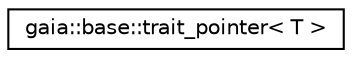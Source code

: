 digraph G
{
  edge [fontname="Helvetica",fontsize="10",labelfontname="Helvetica",labelfontsize="10"];
  node [fontname="Helvetica",fontsize="10",shape=record];
  rankdir=LR;
  Node1 [label="gaia::base::trait_pointer\< T \>",height=0.2,width=0.4,color="black", fillcolor="white", style="filled",URL="$db/d3f/structgaia_1_1base_1_1trait__pointer.html"];
}
